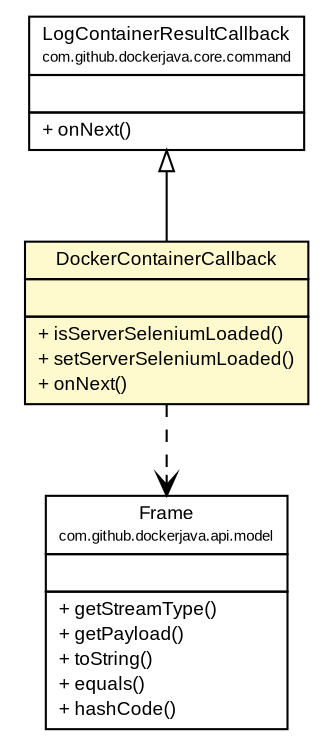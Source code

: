 #!/usr/local/bin/dot
#
# Class diagram 
# Generated by UMLGraph version R5_6-24-gf6e263 (https://www.umlgraph.org/)
#

digraph G {
	edge [fontname="arial",fontsize=10,labelfontname="arial",labelfontsize=10];
	node [fontname="arial",fontsize=10,shape=plaintext];
	nodesep=0.25;
	ranksep=0.5;
	// com.castinfo.devops.robotest.docker.DockerContainerCallback
	c975 [label=<<table title="com.castinfo.devops.robotest.docker.DockerContainerCallback" border="0" cellborder="1" cellspacing="0" cellpadding="2" port="p" bgcolor="lemonChiffon" href="./DockerContainerCallback.html">
		<tr><td><table border="0" cellspacing="0" cellpadding="1">
<tr><td align="center" balign="center"> DockerContainerCallback </td></tr>
		</table></td></tr>
		<tr><td><table border="0" cellspacing="0" cellpadding="1">
<tr><td align="left" balign="left">  </td></tr>
		</table></td></tr>
		<tr><td><table border="0" cellspacing="0" cellpadding="1">
<tr><td align="left" balign="left"> + isServerSeleniumLoaded() </td></tr>
<tr><td align="left" balign="left"> + setServerSeleniumLoaded() </td></tr>
<tr><td align="left" balign="left"> + onNext() </td></tr>
		</table></td></tr>
		</table>>, URL="./DockerContainerCallback.html", fontname="arial", fontcolor="black", fontsize=9.0];
	//com.castinfo.devops.robotest.docker.DockerContainerCallback extends com.github.dockerjava.core.command.LogContainerResultCallback
	c1003:p -> c975:p [dir=back,arrowtail=empty];
	// com.castinfo.devops.robotest.docker.DockerContainerCallback DEPEND com.github.dockerjava.api.model.Frame
	c975:p -> c1005:p [taillabel="", label="", headlabel="", fontname="arial", fontcolor="black", fontsize=10.0, color="black", arrowhead=open, style=dashed];
	// com.github.dockerjava.api.model.Frame
	c1005 [label=<<table title="com.github.dockerjava.api.model.Frame" border="0" cellborder="1" cellspacing="0" cellpadding="2" port="p" href="https://java.sun.com/j2se/1.4.2/docs/api/com/github/dockerjava/api/model/Frame.html">
		<tr><td><table border="0" cellspacing="0" cellpadding="1">
<tr><td align="center" balign="center"> Frame </td></tr>
<tr><td align="center" balign="center"><font point-size="7.0"> com.github.dockerjava.api.model </font></td></tr>
		</table></td></tr>
		<tr><td><table border="0" cellspacing="0" cellpadding="1">
<tr><td align="left" balign="left">  </td></tr>
		</table></td></tr>
		<tr><td><table border="0" cellspacing="0" cellpadding="1">
<tr><td align="left" balign="left"> + getStreamType() </td></tr>
<tr><td align="left" balign="left"> + getPayload() </td></tr>
<tr><td align="left" balign="left"> + toString() </td></tr>
<tr><td align="left" balign="left"> + equals() </td></tr>
<tr><td align="left" balign="left"> + hashCode() </td></tr>
		</table></td></tr>
		</table>>, URL="https://java.sun.com/j2se/1.4.2/docs/api/com/github/dockerjava/api/model/Frame.html", fontname="arial", fontcolor="black", fontsize=9.0];
	// com.github.dockerjava.core.command.LogContainerResultCallback
	c1003 [label=<<table title="com.github.dockerjava.core.command.LogContainerResultCallback" border="0" cellborder="1" cellspacing="0" cellpadding="2" port="p" href="https://java.sun.com/j2se/1.4.2/docs/api/com/github/dockerjava/core/command/LogContainerResultCallback.html">
		<tr><td><table border="0" cellspacing="0" cellpadding="1">
<tr><td align="center" balign="center"> LogContainerResultCallback </td></tr>
<tr><td align="center" balign="center"><font point-size="7.0"> com.github.dockerjava.core.command </font></td></tr>
		</table></td></tr>
		<tr><td><table border="0" cellspacing="0" cellpadding="1">
<tr><td align="left" balign="left">  </td></tr>
		</table></td></tr>
		<tr><td><table border="0" cellspacing="0" cellpadding="1">
<tr><td align="left" balign="left"> + onNext() </td></tr>
		</table></td></tr>
		</table>>, URL="https://java.sun.com/j2se/1.4.2/docs/api/com/github/dockerjava/core/command/LogContainerResultCallback.html", fontname="arial", fontcolor="black", fontsize=9.0];
}

